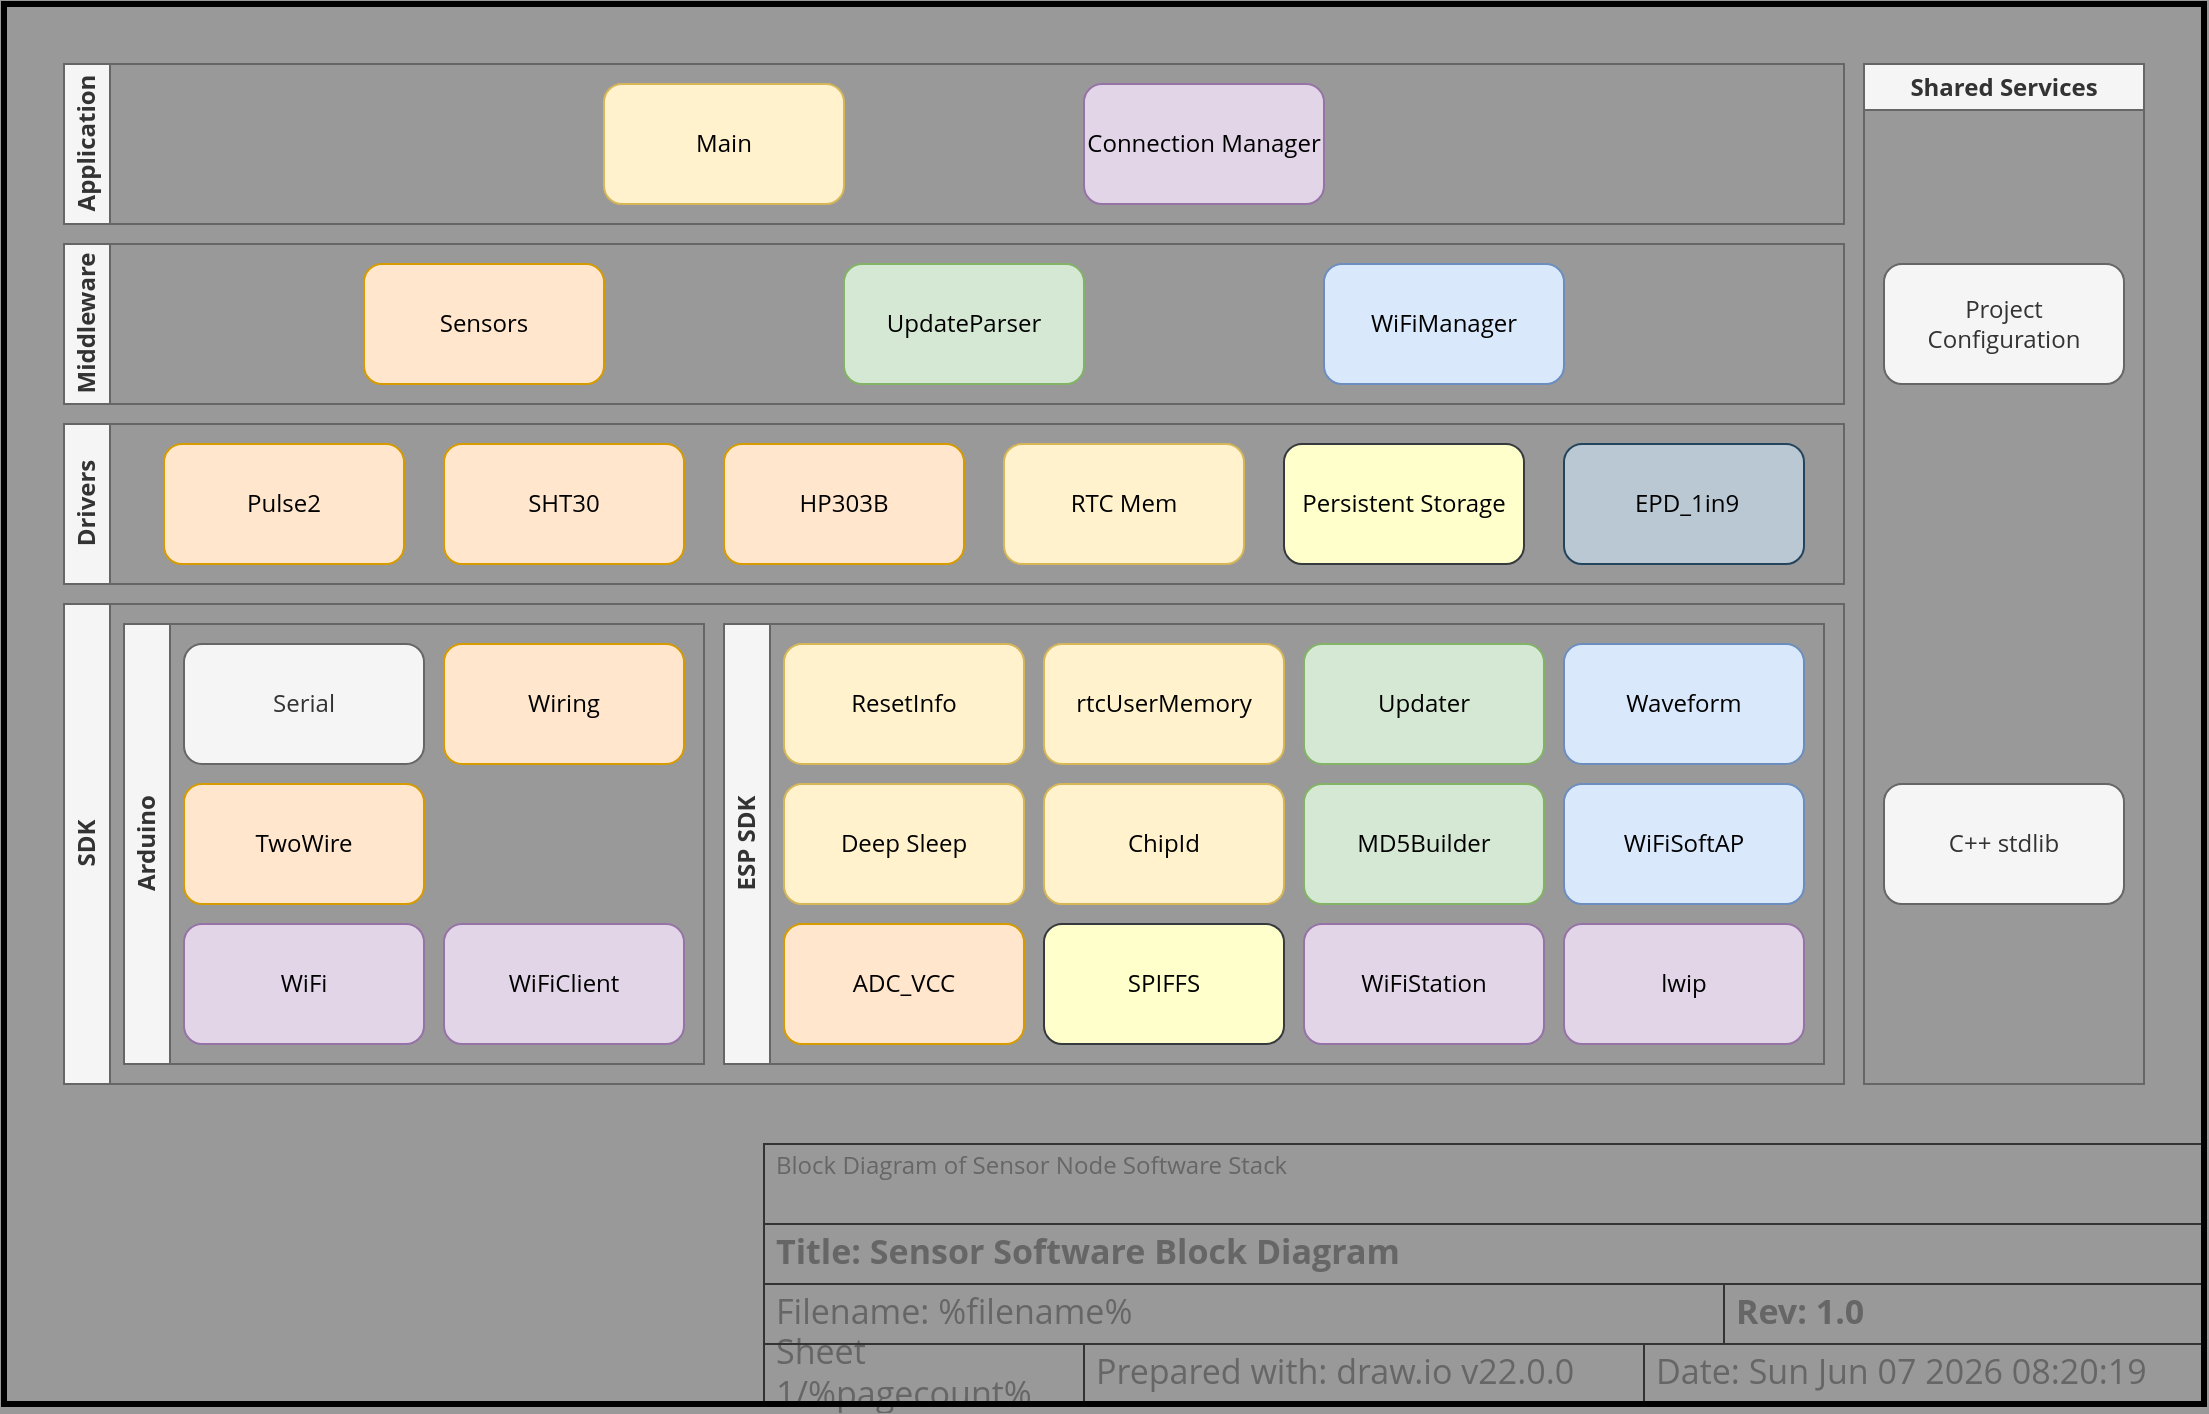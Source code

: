 <mxfile version="22.0.2" type="device">
  <diagram name="Sensor Software Block Diagram" id="fo18u6Ch1KVScq3Fo-Wy">
    <mxGraphModel dx="2340" dy="1611" grid="1" gridSize="10" guides="1" tooltips="1" connect="1" arrows="1" fold="1" page="1" pageScale="1" pageWidth="800" pageHeight="350" background="#999999" math="0" shadow="0">
      <root>
        <object label="" description="Block Diagram of Sensor Node Software Stack" rev="1.0" id="0">
          <mxCell />
        </object>
        <object label="Title Block" id="1">
          <mxCell style="locked=1;" parent="0" />
        </object>
        <mxCell id="h7L3MlKvrl_dhOmhB3lf-10" value="Prepared with: draw.io v22.0.0" style="strokeWidth=1;shadow=0;dashed=0;align=center;html=1;shape=mxgraph.mockup.text.textBox;fontColor=#666666;align=left;fontSize=17;spacingLeft=4;spacingTop=-3;whiteSpace=wrap;strokeColor=#333333;mainText=;fillColor=none;fontFamily=Open Sans;movable=1;resizable=1;rotatable=1;deletable=1;editable=1;locked=0;connectable=1;" parent="1" vertex="1">
          <mxGeometry x="220" y="300" width="280" height="30" as="geometry" />
        </mxCell>
        <object label="&lt;div align=&quot;left&quot;&gt;Sheet %pagenumber%/%pagecount%&lt;/div&gt;" placeholders="1" id="h7L3MlKvrl_dhOmhB3lf-12">
          <mxCell style="strokeWidth=1;shadow=0;dashed=0;align=left;html=1;shape=mxgraph.mockup.text.textBox;fontColor=#666666;align=left;fontSize=17;spacingLeft=4;spacingTop=-3;whiteSpace=wrap;strokeColor=#333333;mainText=;fillColor=none;fontFamily=Open Sans;movable=1;resizable=1;rotatable=1;deletable=1;editable=1;locked=0;connectable=1;" parent="1" vertex="1">
            <mxGeometry x="60" y="300" width="160" height="30" as="geometry" />
          </mxCell>
        </object>
        <object label="Date: &lt;font style=&quot;font-size: 17px;&quot;&gt;%date{ddd mmm dd yyyy HH:MM:ss}%&lt;/font&gt;" placeholders="1" id="h7L3MlKvrl_dhOmhB3lf-13">
          <mxCell style="strokeWidth=1;shadow=0;dashed=0;align=center;html=1;shape=mxgraph.mockup.text.textBox;fontColor=#666666;align=left;fontSize=17;spacingLeft=4;spacingTop=-3;whiteSpace=wrap;strokeColor=#333333;mainText=;fillColor=none;fontFamily=Open Sans;movable=1;resizable=1;rotatable=1;deletable=1;editable=1;locked=0;connectable=1;" parent="1" vertex="1">
            <mxGeometry x="500" y="300" width="280" height="30" as="geometry" />
          </mxCell>
        </object>
        <object label="&lt;b&gt;Title: %page%&lt;/b&gt;" placeholders="1" id="h7L3MlKvrl_dhOmhB3lf-14">
          <mxCell style="strokeWidth=1;shadow=0;dashed=0;align=center;html=1;shape=mxgraph.mockup.text.textBox;fontColor=#666666;align=left;fontSize=17;spacingLeft=4;spacingTop=-3;whiteSpace=wrap;strokeColor=#333333;mainText=;fillColor=none;fontFamily=Open Sans;movable=1;resizable=1;rotatable=1;deletable=1;editable=1;locked=0;connectable=1;" parent="1" vertex="1">
            <mxGeometry x="60" y="240" width="720" height="30" as="geometry" />
          </mxCell>
        </object>
        <object label="Filename: %filename%" placeholders="1" id="h7L3MlKvrl_dhOmhB3lf-15">
          <mxCell style="strokeWidth=1;shadow=0;dashed=0;align=center;html=1;shape=mxgraph.mockup.text.textBox;fontColor=#666666;align=left;fontSize=17;spacingLeft=4;spacingTop=-3;whiteSpace=wrap;strokeColor=#333333;mainText=;fillColor=none;fontFamily=Open Sans;movable=1;resizable=1;rotatable=1;deletable=1;editable=1;locked=0;connectable=1;" parent="1" vertex="1">
            <mxGeometry x="60" y="270" width="480" height="30" as="geometry" />
          </mxCell>
        </object>
        <object label="&lt;div align=&quot;left&quot;&gt;%description%&lt;/div&gt;" placeholders="1" id="h7L3MlKvrl_dhOmhB3lf-16">
          <mxCell style="strokeWidth=1;shadow=0;dashed=0;html=1;shape=mxgraph.mockup.text.textBox;fontColor=#666666;align=left;verticalAlign=top;fontSize=12;spacingLeft=4;spacingTop=-3;whiteSpace=wrap;strokeColor=#333333;mainText=;fillColor=none;fontFamily=Open Sans;movable=1;resizable=1;rotatable=1;deletable=1;editable=1;locked=0;connectable=1;" parent="1" vertex="1">
            <mxGeometry x="60" y="200" width="720" height="40" as="geometry" />
          </mxCell>
        </object>
        <object label="&lt;b&gt;Rev: %rev%&lt;br&gt;&lt;/b&gt;" placeholders="1" id="EyKvBmyPNv_MzgSUc5b6-1">
          <mxCell style="strokeWidth=1;shadow=0;dashed=0;align=center;html=1;shape=mxgraph.mockup.text.textBox;fontColor=#666666;align=left;fontSize=17;spacingLeft=4;spacingTop=-3;whiteSpace=wrap;strokeColor=#333333;mainText=;fillColor=none;fontFamily=Open Sans;movable=1;resizable=1;rotatable=1;deletable=1;editable=1;locked=0;connectable=1;" parent="1" vertex="1">
            <mxGeometry x="540" y="270" width="240" height="30" as="geometry" />
          </mxCell>
        </object>
        <object label="Drawing Frame" id="2jkEU8j2_UPUL1MGRyPS-1">
          <mxCell style="locked=1;" parent="0" />
        </object>
        <mxCell id="2jkEU8j2_UPUL1MGRyPS-2" value="" style="rounded=0;whiteSpace=wrap;html=1;fillColor=none;strokeWidth=3;movable=1;resizable=1;rotatable=1;deletable=1;editable=1;locked=0;connectable=1;" parent="2jkEU8j2_UPUL1MGRyPS-1" vertex="1">
          <mxGeometry x="-320" y="-370" width="1100" height="700" as="geometry" />
        </mxCell>
        <object label="Document" id="NbdiYjX3MhI7OpqD2NvG-1">
          <mxCell parent="0" />
        </object>
        <mxCell id="Sss9bJefdTC3gDfBGX2G-4" value="Shared Services" style="swimlane;whiteSpace=wrap;html=1;fontFamily=Open Sans;fillColor=#f5f5f5;fontColor=#333333;strokeColor=#666666;" parent="NbdiYjX3MhI7OpqD2NvG-1" vertex="1">
          <mxGeometry x="610" y="-340" width="140" height="510" as="geometry">
            <mxRectangle x="300" y="-210" width="140" height="30" as="alternateBounds" />
          </mxGeometry>
        </mxCell>
        <mxCell id="Sss9bJefdTC3gDfBGX2G-6" value="Project Configuration" style="rounded=1;whiteSpace=wrap;html=1;fontFamily=Open Sans;fillColor=#f5f5f5;fontColor=#333333;strokeColor=#666666;" parent="Sss9bJefdTC3gDfBGX2G-4" vertex="1">
          <mxGeometry x="10" y="100" width="120" height="60" as="geometry" />
        </mxCell>
        <mxCell id="Sss9bJefdTC3gDfBGX2G-7" value="C++ stdlib" style="rounded=1;whiteSpace=wrap;html=1;fontFamily=Open Sans;fillColor=#f5f5f5;fontColor=#333333;strokeColor=#666666;" parent="Sss9bJefdTC3gDfBGX2G-4" vertex="1">
          <mxGeometry x="10" y="360" width="120" height="60" as="geometry" />
        </mxCell>
        <mxCell id="Sss9bJefdTC3gDfBGX2G-5" value="SDK" style="swimlane;horizontal=0;whiteSpace=wrap;html=1;fontFamily=Open Sans;fillColor=#f5f5f5;strokeColor=#666666;fontColor=#333333;" parent="NbdiYjX3MhI7OpqD2NvG-1" vertex="1">
          <mxGeometry x="-290" y="-70" width="890" height="240" as="geometry">
            <mxRectangle x="-260" width="40" height="140" as="alternateBounds" />
          </mxGeometry>
        </mxCell>
        <mxCell id="Sss9bJefdTC3gDfBGX2G-9" value="ESP SDK" style="swimlane;horizontal=0;whiteSpace=wrap;html=1;fontFamily=Open Sans;fillColor=#f5f5f5;strokeColor=#666666;fontColor=#333333;" parent="Sss9bJefdTC3gDfBGX2G-5" vertex="1">
          <mxGeometry x="330" y="10" width="550" height="220" as="geometry">
            <mxRectangle x="60" y="-60" width="40" height="140" as="alternateBounds" />
          </mxGeometry>
        </mxCell>
        <mxCell id="Sss9bJefdTC3gDfBGX2G-15" value="ResetInfo" style="rounded=1;whiteSpace=wrap;html=1;fontFamily=Open Sans;fillColor=#fff2cc;strokeColor=#d6b656;" parent="Sss9bJefdTC3gDfBGX2G-9" vertex="1">
          <mxGeometry x="30" y="10" width="120" height="60" as="geometry" />
        </mxCell>
        <mxCell id="Sss9bJefdTC3gDfBGX2G-16" value="rtcUserMemory" style="rounded=1;whiteSpace=wrap;html=1;fontFamily=Open Sans;fillColor=#fff2cc;strokeColor=#d6b656;" parent="Sss9bJefdTC3gDfBGX2G-9" vertex="1">
          <mxGeometry x="160" y="10" width="120" height="60" as="geometry" />
        </mxCell>
        <mxCell id="Sss9bJefdTC3gDfBGX2G-17" value="Deep Sleep" style="rounded=1;whiteSpace=wrap;html=1;fontFamily=Open Sans;fillColor=#fff2cc;strokeColor=#d6b656;" parent="Sss9bJefdTC3gDfBGX2G-9" vertex="1">
          <mxGeometry x="30" y="80" width="120" height="60" as="geometry" />
        </mxCell>
        <mxCell id="Sss9bJefdTC3gDfBGX2G-18" value="ADC_VCC" style="rounded=1;whiteSpace=wrap;html=1;fontFamily=Open Sans;fillColor=#ffe6cc;strokeColor=#d79b00;" parent="Sss9bJefdTC3gDfBGX2G-9" vertex="1">
          <mxGeometry x="30" y="150" width="120" height="60" as="geometry" />
        </mxCell>
        <mxCell id="Sss9bJefdTC3gDfBGX2G-19" value="SPIFFS" style="rounded=1;whiteSpace=wrap;html=1;fontFamily=Open Sans;fillColor=#FFFFCC;strokeColor=#36393d;" parent="Sss9bJefdTC3gDfBGX2G-9" vertex="1">
          <mxGeometry x="160" y="150" width="120" height="60" as="geometry" />
        </mxCell>
        <mxCell id="Sss9bJefdTC3gDfBGX2G-20" value="Updater" style="rounded=1;whiteSpace=wrap;html=1;fontFamily=Open Sans;fillColor=#d5e8d4;strokeColor=#82b366;" parent="Sss9bJefdTC3gDfBGX2G-9" vertex="1">
          <mxGeometry x="290" y="10" width="120" height="60" as="geometry" />
        </mxCell>
        <mxCell id="Sss9bJefdTC3gDfBGX2G-21" value="MD5Builder" style="rounded=1;whiteSpace=wrap;html=1;fontFamily=Open Sans;fillColor=#d5e8d4;strokeColor=#82b366;" parent="Sss9bJefdTC3gDfBGX2G-9" vertex="1">
          <mxGeometry x="290" y="80" width="120" height="60" as="geometry" />
        </mxCell>
        <mxCell id="Sss9bJefdTC3gDfBGX2G-22" value="WiFiStation" style="rounded=1;whiteSpace=wrap;html=1;fontFamily=Open Sans;fillColor=#e1d5e7;strokeColor=#9673a6;" parent="Sss9bJefdTC3gDfBGX2G-9" vertex="1">
          <mxGeometry x="290" y="150" width="120" height="60" as="geometry" />
        </mxCell>
        <mxCell id="Sss9bJefdTC3gDfBGX2G-23" value="WiFiSoftAP" style="rounded=1;whiteSpace=wrap;html=1;fontFamily=Open Sans;fillColor=#dae8fc;strokeColor=#6c8ebf;" parent="Sss9bJefdTC3gDfBGX2G-9" vertex="1">
          <mxGeometry x="420" y="80" width="120" height="60" as="geometry" />
        </mxCell>
        <mxCell id="Sss9bJefdTC3gDfBGX2G-24" value="Waveform" style="rounded=1;whiteSpace=wrap;html=1;fontFamily=Open Sans;fillColor=#dae8fc;strokeColor=#6c8ebf;" parent="Sss9bJefdTC3gDfBGX2G-9" vertex="1">
          <mxGeometry x="420" y="10" width="120" height="60" as="geometry" />
        </mxCell>
        <mxCell id="Sss9bJefdTC3gDfBGX2G-25" value="ChipId" style="rounded=1;whiteSpace=wrap;html=1;fontFamily=Open Sans;fillColor=#fff2cc;strokeColor=#d6b656;" parent="Sss9bJefdTC3gDfBGX2G-9" vertex="1">
          <mxGeometry x="160" y="80" width="120" height="60" as="geometry" />
        </mxCell>
        <mxCell id="Sss9bJefdTC3gDfBGX2G-26" value="lwip" style="rounded=1;whiteSpace=wrap;html=1;fontFamily=Open Sans;fillColor=#e1d5e7;strokeColor=#9673a6;" parent="Sss9bJefdTC3gDfBGX2G-9" vertex="1">
          <mxGeometry x="420" y="150" width="120" height="60" as="geometry" />
        </mxCell>
        <mxCell id="Sss9bJefdTC3gDfBGX2G-8" value="Arduino" style="swimlane;horizontal=0;whiteSpace=wrap;html=1;fillStyle=auto;fontFamily=Open Sans;fillColor=#f5f5f5;strokeColor=#666666;fontColor=#333333;" parent="Sss9bJefdTC3gDfBGX2G-5" vertex="1">
          <mxGeometry x="30" y="10" width="290" height="220" as="geometry">
            <mxRectangle x="60" y="-60" width="40" height="140" as="alternateBounds" />
          </mxGeometry>
        </mxCell>
        <mxCell id="Sss9bJefdTC3gDfBGX2G-10" value="Serial" style="rounded=1;whiteSpace=wrap;html=1;fontFamily=Open Sans;fillColor=#f5f5f5;fontColor=#333333;strokeColor=#666666;" parent="Sss9bJefdTC3gDfBGX2G-8" vertex="1">
          <mxGeometry x="30" y="10" width="120" height="60" as="geometry" />
        </mxCell>
        <mxCell id="Sss9bJefdTC3gDfBGX2G-11" value="Wiring" style="rounded=1;whiteSpace=wrap;html=1;fontFamily=Open Sans;fillColor=#ffe6cc;strokeColor=#d79b00;" parent="Sss9bJefdTC3gDfBGX2G-8" vertex="1">
          <mxGeometry x="160" y="10" width="120" height="60" as="geometry" />
        </mxCell>
        <mxCell id="Sss9bJefdTC3gDfBGX2G-12" value="TwoWire" style="rounded=1;whiteSpace=wrap;html=1;fontFamily=Open Sans;fillColor=#ffe6cc;strokeColor=#d79b00;" parent="Sss9bJefdTC3gDfBGX2G-8" vertex="1">
          <mxGeometry x="30" y="80" width="120" height="60" as="geometry" />
        </mxCell>
        <mxCell id="Sss9bJefdTC3gDfBGX2G-13" value="WiFi" style="rounded=1;whiteSpace=wrap;html=1;fontFamily=Open Sans;fillColor=#e1d5e7;strokeColor=#9673a6;" parent="Sss9bJefdTC3gDfBGX2G-8" vertex="1">
          <mxGeometry x="30" y="150" width="120" height="60" as="geometry" />
        </mxCell>
        <mxCell id="Sss9bJefdTC3gDfBGX2G-14" value="WiFiClient" style="rounded=1;whiteSpace=wrap;html=1;fontFamily=Open Sans;fillColor=#e1d5e7;strokeColor=#9673a6;" parent="Sss9bJefdTC3gDfBGX2G-8" vertex="1">
          <mxGeometry x="160" y="150" width="120" height="60" as="geometry" />
        </mxCell>
        <mxCell id="lVKpyNV5w2mlOseutN5l-1" value="Drivers" style="swimlane;horizontal=0;whiteSpace=wrap;html=1;fontFamily=Open Sans;fillColor=#f5f5f5;fontColor=#333333;strokeColor=#666666;" parent="NbdiYjX3MhI7OpqD2NvG-1" vertex="1">
          <mxGeometry x="-290" y="-160" width="890" height="80" as="geometry" />
        </mxCell>
        <mxCell id="lVKpyNV5w2mlOseutN5l-2" value="Pulse2" style="rounded=1;whiteSpace=wrap;html=1;fontFamily=Open Sans;fillColor=#ffe6cc;strokeColor=#d79b00;" parent="lVKpyNV5w2mlOseutN5l-1" vertex="1">
          <mxGeometry x="50" y="10" width="120" height="60" as="geometry" />
        </mxCell>
        <mxCell id="lVKpyNV5w2mlOseutN5l-3" value="&amp;nbsp;EPD_1in9" style="rounded=1;whiteSpace=wrap;html=1;fontFamily=Open Sans;fillColor=#bac8d3;strokeColor=#23445d;" parent="lVKpyNV5w2mlOseutN5l-1" vertex="1">
          <mxGeometry x="750" y="10" width="120" height="60" as="geometry" />
        </mxCell>
        <mxCell id="lVKpyNV5w2mlOseutN5l-6" value="HP303B" style="rounded=1;whiteSpace=wrap;html=1;fontFamily=Open Sans;fillColor=#ffe6cc;strokeColor=#d79b00;" parent="lVKpyNV5w2mlOseutN5l-1" vertex="1">
          <mxGeometry x="330" y="10" width="120" height="60" as="geometry" />
        </mxCell>
        <mxCell id="lVKpyNV5w2mlOseutN5l-5" value="Persistent Storage" style="rounded=1;whiteSpace=wrap;html=1;fontFamily=Open Sans;fillColor=#FFFFCC;strokeColor=#36393d;" parent="lVKpyNV5w2mlOseutN5l-1" vertex="1">
          <mxGeometry x="610" y="10" width="120" height="60" as="geometry" />
        </mxCell>
        <mxCell id="lVKpyNV5w2mlOseutN5l-4" value="RTC Mem" style="rounded=1;whiteSpace=wrap;html=1;fontFamily=Open Sans;fillColor=#fff2cc;strokeColor=#d6b656;" parent="lVKpyNV5w2mlOseutN5l-1" vertex="1">
          <mxGeometry x="470" y="10" width="120" height="60" as="geometry" />
        </mxCell>
        <mxCell id="lVKpyNV5w2mlOseutN5l-7" value="SHT30" style="rounded=1;whiteSpace=wrap;html=1;fontFamily=Open Sans;fillColor=#ffe6cc;strokeColor=#d79b00;" parent="lVKpyNV5w2mlOseutN5l-1" vertex="1">
          <mxGeometry x="190" y="10" width="120" height="60" as="geometry" />
        </mxCell>
        <mxCell id="lVKpyNV5w2mlOseutN5l-8" value="Middleware" style="swimlane;horizontal=0;whiteSpace=wrap;html=1;fontFamily=Open Sans;fillColor=#f5f5f5;fontColor=#333333;strokeColor=#666666;" parent="NbdiYjX3MhI7OpqD2NvG-1" vertex="1">
          <mxGeometry x="-290" y="-250" width="890" height="80" as="geometry" />
        </mxCell>
        <mxCell id="lVKpyNV5w2mlOseutN5l-9" value="WiFiManager" style="rounded=1;whiteSpace=wrap;html=1;fontFamily=Open Sans;fillColor=#dae8fc;strokeColor=#6c8ebf;" parent="lVKpyNV5w2mlOseutN5l-8" vertex="1">
          <mxGeometry x="630" y="10" width="120" height="60" as="geometry" />
        </mxCell>
        <mxCell id="lVKpyNV5w2mlOseutN5l-10" value="UpdateParser" style="rounded=1;whiteSpace=wrap;html=1;fontFamily=Open Sans;fillColor=#d5e8d4;strokeColor=#82b366;" parent="lVKpyNV5w2mlOseutN5l-8" vertex="1">
          <mxGeometry x="390" y="10" width="120" height="60" as="geometry" />
        </mxCell>
        <mxCell id="lVKpyNV5w2mlOseutN5l-11" value="Sensors" style="rounded=1;whiteSpace=wrap;html=1;fontFamily=Open Sans;fillColor=#ffe6cc;strokeColor=#d79b00;" parent="lVKpyNV5w2mlOseutN5l-8" vertex="1">
          <mxGeometry x="150" y="10" width="120" height="60" as="geometry" />
        </mxCell>
        <mxCell id="lVKpyNV5w2mlOseutN5l-12" value="Application" style="swimlane;horizontal=0;whiteSpace=wrap;html=1;fontFamily=Open Sans;fillColor=#f5f5f5;fontColor=#333333;strokeColor=#666666;" parent="NbdiYjX3MhI7OpqD2NvG-1" vertex="1">
          <mxGeometry x="-290" y="-340" width="890" height="80" as="geometry">
            <mxRectangle x="-290" y="-340" width="40" height="100" as="alternateBounds" />
          </mxGeometry>
        </mxCell>
        <mxCell id="lVKpyNV5w2mlOseutN5l-13" value="Main" style="rounded=1;whiteSpace=wrap;html=1;fontFamily=Open Sans;fillColor=#fff2cc;strokeColor=#d6b656;" parent="lVKpyNV5w2mlOseutN5l-12" vertex="1">
          <mxGeometry x="270" y="10" width="120" height="60" as="geometry" />
        </mxCell>
        <mxCell id="lVKpyNV5w2mlOseutN5l-14" value="Connection Manager" style="rounded=1;whiteSpace=wrap;html=1;fontFamily=Open Sans;fillColor=#e1d5e7;strokeColor=#9673a6;" parent="lVKpyNV5w2mlOseutN5l-12" vertex="1">
          <mxGeometry x="510" y="10" width="120" height="60" as="geometry" />
        </mxCell>
      </root>
    </mxGraphModel>
  </diagram>
</mxfile>
